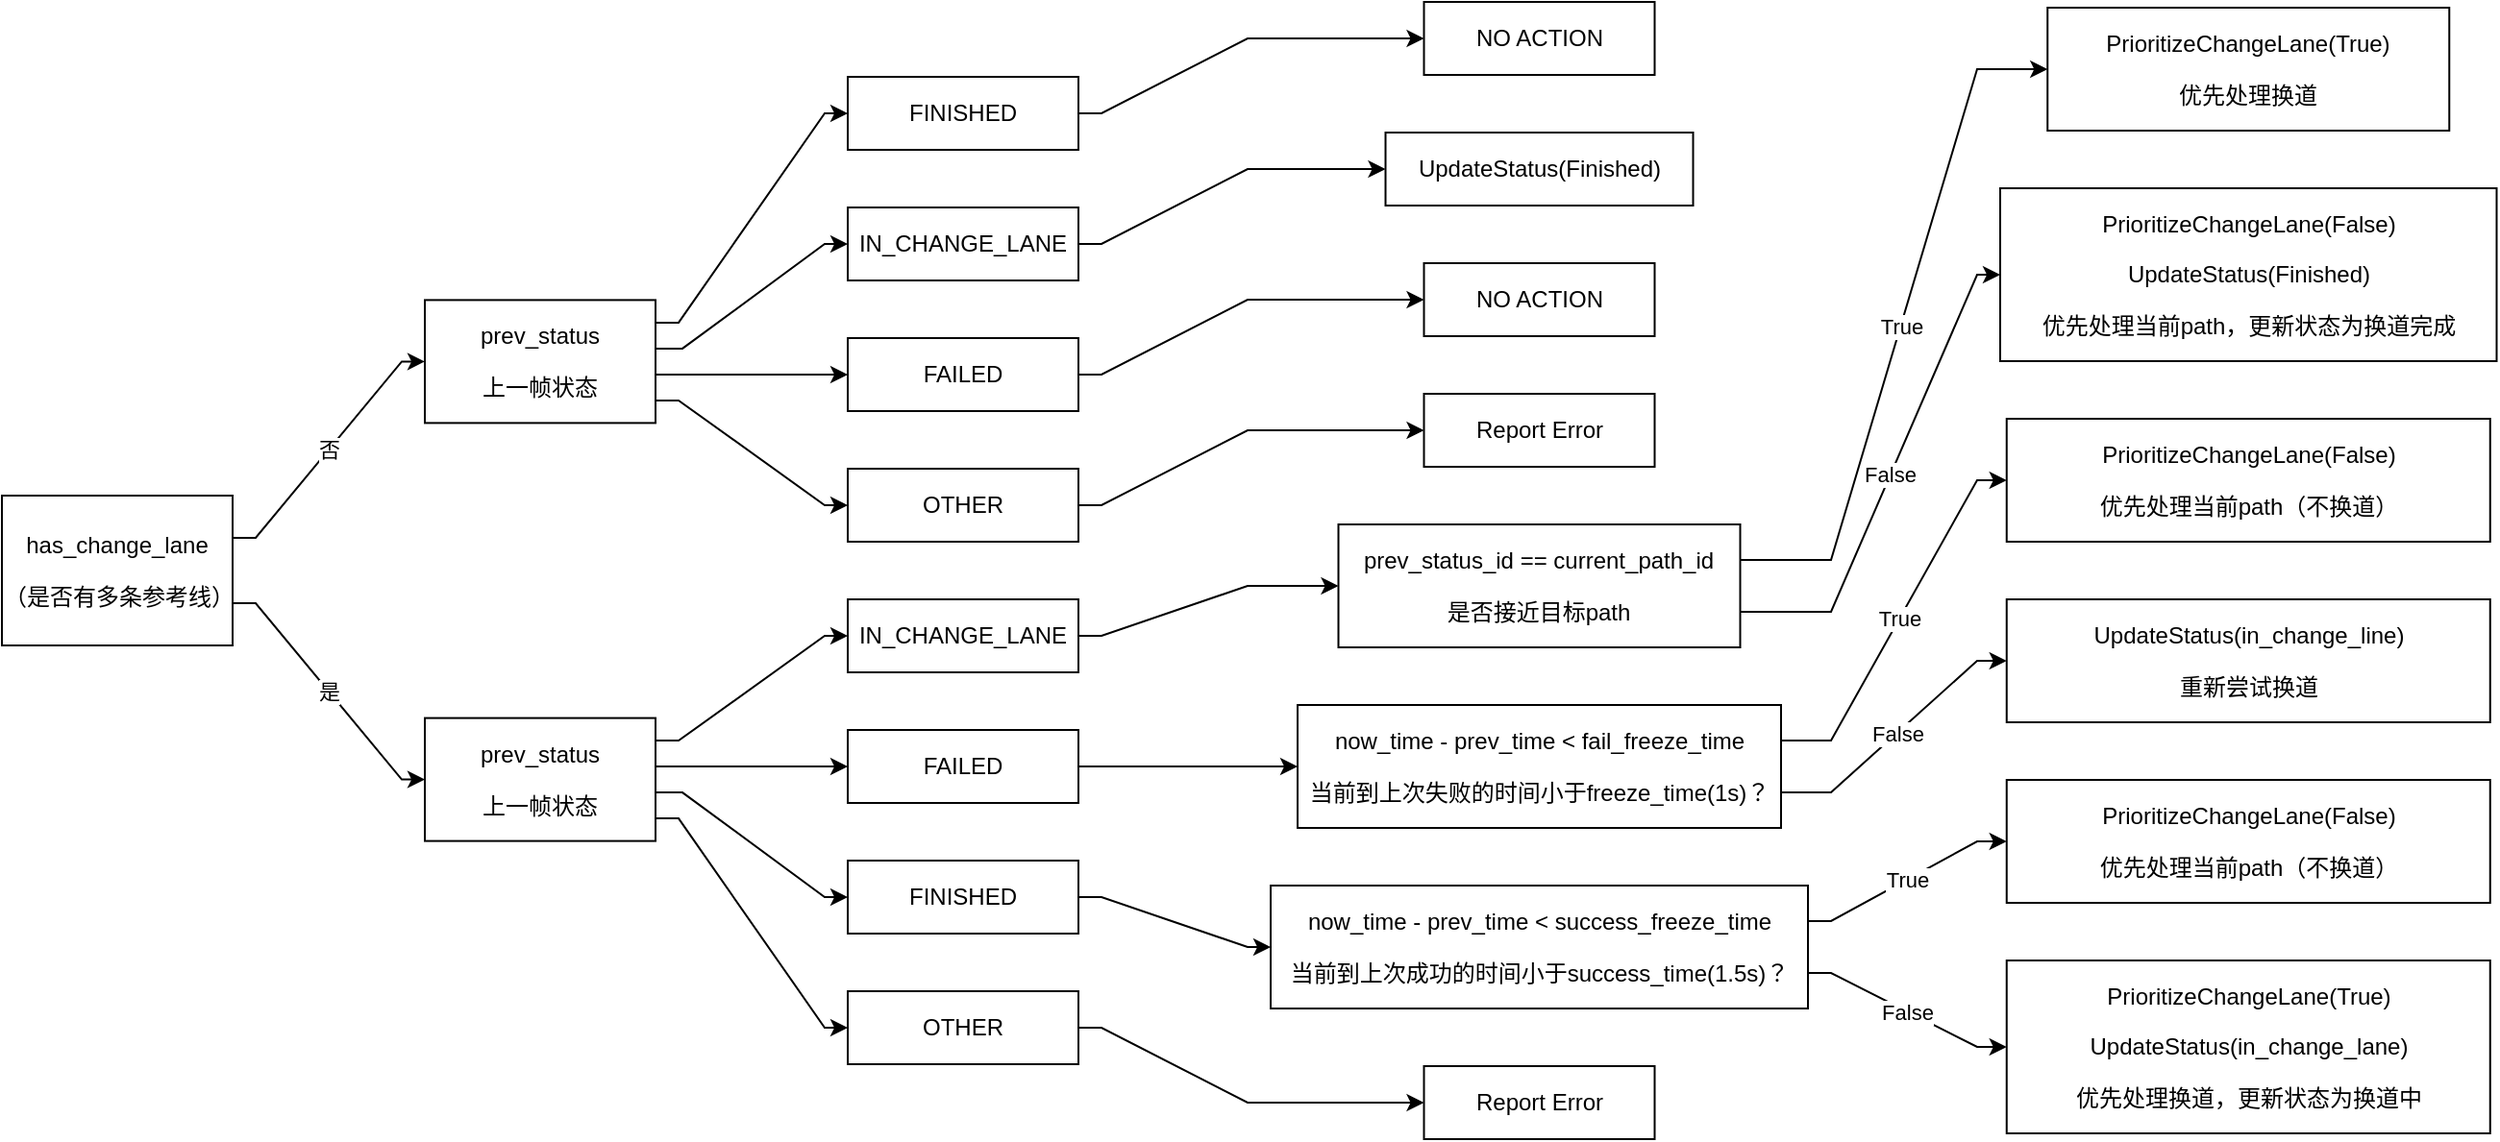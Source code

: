 <mxfile version="14.1.4" type="github">
  <diagram id="CunCGzvaNNiCj6hEN54D" name="Page-1">
    <mxGraphModel dx="774" dy="1148" grid="0" gridSize="10" guides="1" tooltips="1" connect="1" arrows="1" fold="1" page="1" pageScale="1" pageWidth="827" pageHeight="1169" background="none" math="0" shadow="0">
      <root>
        <mxCell id="0" />
        <mxCell id="1" parent="0" />
        <mxCell id="E-WgCWVg2FSw_FKLfw6c-4" value="否" style="edgeStyle=orthogonalEdgeStyle;rounded=0;orthogonalLoop=1;jettySize=auto;html=1;entryX=0;entryY=0.5;entryDx=0;entryDy=0;noEdgeStyle=1;orthogonal=1;" parent="1" source="E-WgCWVg2FSw_FKLfw6c-1" target="E-WgCWVg2FSw_FKLfw6c-2" edge="1">
          <mxGeometry relative="1" as="geometry">
            <Array as="points">
              <mxPoint x="132" y="356" />
              <mxPoint x="208" y="264.2" />
            </Array>
          </mxGeometry>
        </mxCell>
        <mxCell id="E-WgCWVg2FSw_FKLfw6c-5" value="是" style="edgeStyle=orthogonalEdgeStyle;rounded=0;orthogonalLoop=1;jettySize=auto;html=1;entryX=0;entryY=0.5;entryDx=0;entryDy=0;noEdgeStyle=1;orthogonal=1;" parent="1" source="E-WgCWVg2FSw_FKLfw6c-1" target="E-WgCWVg2FSw_FKLfw6c-3" edge="1">
          <mxGeometry relative="1" as="geometry">
            <Array as="points">
              <mxPoint x="132" y="390" />
              <mxPoint x="208" y="481.8" />
            </Array>
          </mxGeometry>
        </mxCell>
        <mxCell id="E-WgCWVg2FSw_FKLfw6c-1" value="&lt;p&gt;has_change_lane&lt;/p&gt;&lt;p&gt;（是否有多条参考线）&lt;/p&gt;" style="rounded=0;whiteSpace=wrap;html=1;" parent="1" vertex="1">
          <mxGeometry y="334" width="120" height="78" as="geometry" />
        </mxCell>
        <mxCell id="E-WgCWVg2FSw_FKLfw6c-10" style="edgeStyle=orthogonalEdgeStyle;rounded=0;orthogonalLoop=1;jettySize=auto;html=1;entryX=0;entryY=0.5;entryDx=0;entryDy=0;noEdgeStyle=1;orthogonal=1;" parent="1" source="E-WgCWVg2FSw_FKLfw6c-2" target="E-WgCWVg2FSw_FKLfw6c-6" edge="1">
          <mxGeometry relative="1" as="geometry">
            <Array as="points">
              <mxPoint x="352" y="243.95" />
              <mxPoint x="428" y="135" />
            </Array>
          </mxGeometry>
        </mxCell>
        <mxCell id="E-WgCWVg2FSw_FKLfw6c-13" style="edgeStyle=orthogonalEdgeStyle;rounded=0;orthogonalLoop=1;jettySize=auto;html=1;entryX=0;entryY=0.5;entryDx=0;entryDy=0;noEdgeStyle=1;orthogonal=1;" parent="1" source="E-WgCWVg2FSw_FKLfw6c-2" target="E-WgCWVg2FSw_FKLfw6c-7" edge="1">
          <mxGeometry relative="1" as="geometry">
            <Array as="points">
              <mxPoint x="354" y="257.45" />
              <mxPoint x="428" y="203" />
            </Array>
          </mxGeometry>
        </mxCell>
        <mxCell id="E-WgCWVg2FSw_FKLfw6c-14" style="edgeStyle=orthogonalEdgeStyle;rounded=0;orthogonalLoop=1;jettySize=auto;html=1;entryX=0;entryY=0.5;entryDx=0;entryDy=0;noEdgeStyle=1;orthogonal=1;" parent="1" source="E-WgCWVg2FSw_FKLfw6c-2" target="E-WgCWVg2FSw_FKLfw6c-8" edge="1">
          <mxGeometry relative="1" as="geometry">
            <Array as="points">
              <mxPoint x="354" y="270.95" />
              <mxPoint x="428" y="271" />
            </Array>
          </mxGeometry>
        </mxCell>
        <mxCell id="E-WgCWVg2FSw_FKLfw6c-15" style="edgeStyle=orthogonalEdgeStyle;rounded=0;orthogonalLoop=1;jettySize=auto;html=1;entryX=0;entryY=0.5;entryDx=0;entryDy=0;noEdgeStyle=1;orthogonal=1;" parent="1" source="E-WgCWVg2FSw_FKLfw6c-2" target="E-WgCWVg2FSw_FKLfw6c-9" edge="1">
          <mxGeometry relative="1" as="geometry">
            <Array as="points">
              <mxPoint x="352" y="284.45" />
              <mxPoint x="428" y="339" />
            </Array>
          </mxGeometry>
        </mxCell>
        <mxCell id="E-WgCWVg2FSw_FKLfw6c-2" value="&lt;p&gt;prev_status&lt;/p&gt;&lt;p&gt;上一帧状态&lt;/p&gt;" style="rounded=0;whiteSpace=wrap;html=1;" parent="1" vertex="1">
          <mxGeometry x="220" y="232.2" width="120" height="64" as="geometry" />
        </mxCell>
        <mxCell id="E-WgCWVg2FSw_FKLfw6c-35" style="edgeStyle=orthogonalEdgeStyle;rounded=0;orthogonalLoop=1;jettySize=auto;html=1;entryX=0;entryY=0.5;entryDx=0;entryDy=0;noEdgeStyle=1;orthogonal=1;" parent="1" source="E-WgCWVg2FSw_FKLfw6c-3" target="E-WgCWVg2FSw_FKLfw6c-24" edge="1">
          <mxGeometry relative="1" as="geometry">
            <Array as="points">
              <mxPoint x="352" y="461.55" />
              <mxPoint x="428" y="407" />
            </Array>
          </mxGeometry>
        </mxCell>
        <mxCell id="E-WgCWVg2FSw_FKLfw6c-36" style="edgeStyle=orthogonalEdgeStyle;rounded=0;orthogonalLoop=1;jettySize=auto;html=1;entryX=0;entryY=0.5;entryDx=0;entryDy=0;noEdgeStyle=1;orthogonal=1;" parent="1" source="E-WgCWVg2FSw_FKLfw6c-3" target="E-WgCWVg2FSw_FKLfw6c-26" edge="1">
          <mxGeometry relative="1" as="geometry">
            <Array as="points">
              <mxPoint x="354" y="475.05" />
              <mxPoint x="428" y="475" />
            </Array>
          </mxGeometry>
        </mxCell>
        <mxCell id="E-WgCWVg2FSw_FKLfw6c-38" style="edgeStyle=orthogonalEdgeStyle;rounded=0;orthogonalLoop=1;jettySize=auto;html=1;entryX=0;entryY=0.5;entryDx=0;entryDy=0;noEdgeStyle=1;orthogonal=1;" parent="1" source="E-WgCWVg2FSw_FKLfw6c-3" target="E-WgCWVg2FSw_FKLfw6c-28" edge="1">
          <mxGeometry relative="1" as="geometry">
            <Array as="points">
              <mxPoint x="354" y="488.55" />
              <mxPoint x="428" y="543" />
            </Array>
          </mxGeometry>
        </mxCell>
        <mxCell id="E-WgCWVg2FSw_FKLfw6c-39" style="edgeStyle=orthogonalEdgeStyle;rounded=0;orthogonalLoop=1;jettySize=auto;html=1;entryX=0;entryY=0.5;entryDx=0;entryDy=0;noEdgeStyle=1;orthogonal=1;" parent="1" source="E-WgCWVg2FSw_FKLfw6c-3" target="E-WgCWVg2FSw_FKLfw6c-30" edge="1">
          <mxGeometry relative="1" as="geometry">
            <Array as="points">
              <mxPoint x="352" y="502.05" />
              <mxPoint x="428" y="611" />
            </Array>
          </mxGeometry>
        </mxCell>
        <mxCell id="E-WgCWVg2FSw_FKLfw6c-3" value="&lt;p&gt;prev_status&lt;br&gt;&lt;/p&gt;&lt;p&gt;上一帧状态&lt;/p&gt;" style="rounded=0;whiteSpace=wrap;html=1;" parent="1" vertex="1">
          <mxGeometry x="220" y="449.8" width="120" height="64" as="geometry" />
        </mxCell>
        <mxCell id="E-WgCWVg2FSw_FKLfw6c-16" style="edgeStyle=orthogonalEdgeStyle;rounded=0;orthogonalLoop=1;jettySize=auto;html=1;entryX=0;entryY=0.5;entryDx=0;entryDy=0;noEdgeStyle=1;orthogonal=1;" parent="1" source="E-WgCWVg2FSw_FKLfw6c-6" target="E-WgCWVg2FSw_FKLfw6c-11" edge="1">
          <mxGeometry relative="1" as="geometry">
            <Array as="points">
              <mxPoint x="572" y="135" />
              <mxPoint x="648" y="96" />
            </Array>
          </mxGeometry>
        </mxCell>
        <mxCell id="E-WgCWVg2FSw_FKLfw6c-6" value="&lt;p&gt;FINISHED&lt;/p&gt;" style="rounded=0;whiteSpace=wrap;html=1;" parent="1" vertex="1">
          <mxGeometry x="440" y="116" width="120" height="38" as="geometry" />
        </mxCell>
        <mxCell id="E-WgCWVg2FSw_FKLfw6c-17" style="edgeStyle=orthogonalEdgeStyle;rounded=0;orthogonalLoop=1;jettySize=auto;html=1;entryX=0;entryY=0.5;entryDx=0;entryDy=0;noEdgeStyle=1;orthogonal=1;" parent="1" source="E-WgCWVg2FSw_FKLfw6c-7" target="E-WgCWVg2FSw_FKLfw6c-12" edge="1">
          <mxGeometry relative="1" as="geometry">
            <Array as="points">
              <mxPoint x="572" y="203" />
              <mxPoint x="648" y="164" />
            </Array>
          </mxGeometry>
        </mxCell>
        <mxCell id="E-WgCWVg2FSw_FKLfw6c-7" value="&lt;p&gt;IN_CHANGE_LANE&lt;/p&gt;" style="rounded=0;whiteSpace=wrap;html=1;" parent="1" vertex="1">
          <mxGeometry x="440" y="184" width="120" height="38" as="geometry" />
        </mxCell>
        <mxCell id="E-WgCWVg2FSw_FKLfw6c-19" style="edgeStyle=orthogonalEdgeStyle;rounded=0;orthogonalLoop=1;jettySize=auto;html=1;entryX=0;entryY=0.5;entryDx=0;entryDy=0;noEdgeStyle=1;orthogonal=1;" parent="1" source="E-WgCWVg2FSw_FKLfw6c-8" target="E-WgCWVg2FSw_FKLfw6c-18" edge="1">
          <mxGeometry relative="1" as="geometry">
            <mxPoint x="546" y="61.0" as="targetPoint" />
            <Array as="points">
              <mxPoint x="572" y="271" />
              <mxPoint x="648" y="232" />
            </Array>
          </mxGeometry>
        </mxCell>
        <mxCell id="E-WgCWVg2FSw_FKLfw6c-8" value="&lt;p&gt;FAILED&lt;/p&gt;" style="rounded=0;whiteSpace=wrap;html=1;" parent="1" vertex="1">
          <mxGeometry x="440" y="252" width="120" height="38" as="geometry" />
        </mxCell>
        <mxCell id="E-WgCWVg2FSw_FKLfw6c-21" style="edgeStyle=orthogonalEdgeStyle;rounded=0;orthogonalLoop=1;jettySize=auto;html=1;noEdgeStyle=1;orthogonal=1;" parent="1" source="E-WgCWVg2FSw_FKLfw6c-9" target="E-WgCWVg2FSw_FKLfw6c-20" edge="1">
          <mxGeometry relative="1" as="geometry">
            <Array as="points">
              <mxPoint x="572" y="339" />
              <mxPoint x="648" y="300" />
            </Array>
          </mxGeometry>
        </mxCell>
        <mxCell id="E-WgCWVg2FSw_FKLfw6c-9" value="&lt;p&gt;OTHER&lt;/p&gt;" style="rounded=0;whiteSpace=wrap;html=1;" parent="1" vertex="1">
          <mxGeometry x="440" y="320" width="120" height="38" as="geometry" />
        </mxCell>
        <mxCell id="E-WgCWVg2FSw_FKLfw6c-11" value="&lt;p&gt;NO ACTION&lt;/p&gt;" style="rounded=0;whiteSpace=wrap;html=1;" parent="1" vertex="1">
          <mxGeometry x="739.75" y="77" width="120" height="38" as="geometry" />
        </mxCell>
        <mxCell id="E-WgCWVg2FSw_FKLfw6c-12" value="&lt;p&gt;UpdateStatus(Finished)&lt;/p&gt;" style="rounded=0;whiteSpace=wrap;html=1;" parent="1" vertex="1">
          <mxGeometry x="719.75" y="145" width="160" height="38" as="geometry" />
        </mxCell>
        <mxCell id="E-WgCWVg2FSw_FKLfw6c-18" value="&lt;p&gt;NO ACTION&lt;/p&gt;" style="rounded=0;whiteSpace=wrap;html=1;" parent="1" vertex="1">
          <mxGeometry x="739.75" y="213" width="120" height="38" as="geometry" />
        </mxCell>
        <mxCell id="E-WgCWVg2FSw_FKLfw6c-20" value="&lt;p&gt;Report Error&lt;/p&gt;" style="rounded=0;whiteSpace=wrap;html=1;" parent="1" vertex="1">
          <mxGeometry x="739.75" y="281" width="120" height="38" as="geometry" />
        </mxCell>
        <mxCell id="E-WgCWVg2FSw_FKLfw6c-23" style="edgeStyle=orthogonalEdgeStyle;rounded=0;orthogonalLoop=1;jettySize=auto;html=1;entryX=0;entryY=0.5;entryDx=0;entryDy=0;noEdgeStyle=1;orthogonal=1;" parent="1" source="E-WgCWVg2FSw_FKLfw6c-24" target="E-WgCWVg2FSw_FKLfw6c-31" edge="1">
          <mxGeometry relative="1" as="geometry">
            <Array as="points">
              <mxPoint x="572" y="407" />
              <mxPoint x="648" y="381" />
            </Array>
          </mxGeometry>
        </mxCell>
        <mxCell id="E-WgCWVg2FSw_FKLfw6c-24" value="&lt;p&gt;IN_CHANGE_LANE&lt;br&gt;&lt;/p&gt;" style="rounded=0;whiteSpace=wrap;html=1;" parent="1" vertex="1">
          <mxGeometry x="440" y="388" width="120" height="38" as="geometry" />
        </mxCell>
        <mxCell id="E-WgCWVg2FSw_FKLfw6c-25" style="edgeStyle=orthogonalEdgeStyle;rounded=0;orthogonalLoop=1;jettySize=auto;html=1;entryX=0;entryY=0.5;entryDx=0;entryDy=0;noEdgeStyle=1;orthogonal=1;" parent="1" source="E-WgCWVg2FSw_FKLfw6c-26" target="E-WgCWVg2FSw_FKLfw6c-32" edge="1">
          <mxGeometry relative="1" as="geometry">
            <Array as="points">
              <mxPoint x="572" y="475" />
              <mxPoint x="648" y="475" />
            </Array>
          </mxGeometry>
        </mxCell>
        <mxCell id="E-WgCWVg2FSw_FKLfw6c-26" value="&lt;p&gt;FAILED&lt;br&gt;&lt;/p&gt;" style="rounded=0;whiteSpace=wrap;html=1;" parent="1" vertex="1">
          <mxGeometry x="440" y="456" width="120" height="38" as="geometry" />
        </mxCell>
        <mxCell id="E-WgCWVg2FSw_FKLfw6c-53" style="edgeStyle=orthogonalEdgeStyle;rounded=0;orthogonalLoop=1;jettySize=auto;html=1;entryX=0;entryY=0.5;entryDx=0;entryDy=0;noEdgeStyle=1;orthogonal=1;" parent="1" source="E-WgCWVg2FSw_FKLfw6c-28" target="E-WgCWVg2FSw_FKLfw6c-52" edge="1">
          <mxGeometry relative="1" as="geometry">
            <Array as="points">
              <mxPoint x="572" y="543" />
              <mxPoint x="648" y="569" />
            </Array>
          </mxGeometry>
        </mxCell>
        <mxCell id="E-WgCWVg2FSw_FKLfw6c-28" value="&lt;p&gt;FINISHED&lt;br&gt;&lt;/p&gt;" style="rounded=0;whiteSpace=wrap;html=1;" parent="1" vertex="1">
          <mxGeometry x="440" y="524" width="120" height="38" as="geometry" />
        </mxCell>
        <mxCell id="E-WgCWVg2FSw_FKLfw6c-29" style="edgeStyle=orthogonalEdgeStyle;rounded=0;orthogonalLoop=1;jettySize=auto;html=1;noEdgeStyle=1;orthogonal=1;" parent="1" source="E-WgCWVg2FSw_FKLfw6c-30" target="E-WgCWVg2FSw_FKLfw6c-34" edge="1">
          <mxGeometry relative="1" as="geometry">
            <Array as="points">
              <mxPoint x="572" y="611" />
              <mxPoint x="648" y="650" />
            </Array>
          </mxGeometry>
        </mxCell>
        <mxCell id="E-WgCWVg2FSw_FKLfw6c-30" value="&lt;p&gt;OTHER&lt;/p&gt;" style="rounded=0;whiteSpace=wrap;html=1;" parent="1" vertex="1">
          <mxGeometry x="440" y="592" width="120" height="38" as="geometry" />
        </mxCell>
        <mxCell id="E-WgCWVg2FSw_FKLfw6c-42" style="edgeStyle=orthogonalEdgeStyle;rounded=0;orthogonalLoop=1;jettySize=auto;html=1;entryX=0;entryY=0.5;entryDx=0;entryDy=0;noEdgeStyle=1;orthogonal=1;" parent="1" source="E-WgCWVg2FSw_FKLfw6c-31" target="E-WgCWVg2FSw_FKLfw6c-40" edge="1">
          <mxGeometry relative="1" as="geometry">
            <Array as="points">
              <mxPoint x="951.5" y="367.5" />
              <mxPoint x="1027.5" y="112" />
            </Array>
          </mxGeometry>
        </mxCell>
        <mxCell id="E-WgCWVg2FSw_FKLfw6c-44" value="True" style="edgeLabel;html=1;align=center;verticalAlign=middle;resizable=0;points=[];" parent="E-WgCWVg2FSw_FKLfw6c-42" vertex="1" connectable="0">
          <mxGeometry width="35" height="17" relative="1" as="geometry">
            <mxPoint x="-17" y="-8" as="offset" />
          </mxGeometry>
        </mxCell>
        <mxCell id="E-WgCWVg2FSw_FKLfw6c-43" value="False" style="edgeStyle=orthogonalEdgeStyle;rounded=0;orthogonalLoop=1;jettySize=auto;html=1;entryX=0;entryY=0.5;entryDx=0;entryDy=0;noEdgeStyle=1;orthogonal=1;" parent="1" source="E-WgCWVg2FSw_FKLfw6c-31" target="E-WgCWVg2FSw_FKLfw6c-41" edge="1">
          <mxGeometry relative="1" as="geometry">
            <Array as="points">
              <mxPoint x="951.5" y="394.5" />
              <mxPoint x="1027.5" y="219" />
            </Array>
          </mxGeometry>
        </mxCell>
        <mxCell id="E-WgCWVg2FSw_FKLfw6c-31" value="&lt;p&gt;prev_status_id == current_path_id&lt;/p&gt;&lt;p&gt;&lt;span&gt;是否接近目标path&lt;/span&gt;&lt;/p&gt;" style="rounded=0;whiteSpace=wrap;html=1;" parent="1" vertex="1">
          <mxGeometry x="695.25" y="349" width="209" height="64" as="geometry" />
        </mxCell>
        <mxCell id="E-WgCWVg2FSw_FKLfw6c-50" value="True" style="edgeStyle=orthogonalEdgeStyle;rounded=0;orthogonalLoop=1;jettySize=auto;html=1;entryX=0;entryY=0.5;entryDx=0;entryDy=0;noEdgeStyle=1;orthogonal=1;" parent="1" source="E-WgCWVg2FSw_FKLfw6c-32" target="E-WgCWVg2FSw_FKLfw6c-48" edge="1">
          <mxGeometry relative="1" as="geometry">
            <Array as="points">
              <mxPoint x="951.5" y="461.5" />
              <mxPoint x="1027.5" y="326" />
            </Array>
          </mxGeometry>
        </mxCell>
        <mxCell id="E-WgCWVg2FSw_FKLfw6c-51" value="False" style="edgeStyle=orthogonalEdgeStyle;rounded=0;orthogonalLoop=1;jettySize=auto;html=1;entryX=0;entryY=0.5;entryDx=0;entryDy=0;noEdgeStyle=1;orthogonal=1;" parent="1" source="E-WgCWVg2FSw_FKLfw6c-32" target="E-WgCWVg2FSw_FKLfw6c-49" edge="1">
          <mxGeometry relative="1" as="geometry">
            <Array as="points">
              <mxPoint x="951.5" y="488.5" />
              <mxPoint x="1027.5" y="420" />
            </Array>
          </mxGeometry>
        </mxCell>
        <mxCell id="E-WgCWVg2FSw_FKLfw6c-32" value="&lt;p&gt;now_time - prev_time &amp;lt; fail_freeze_time&lt;/p&gt;&lt;p&gt;当前到上次失败的时间小于freeze_time(1s)？&lt;/p&gt;" style="rounded=0;whiteSpace=wrap;html=1;" parent="1" vertex="1">
          <mxGeometry x="674" y="443" width="251.5" height="64" as="geometry" />
        </mxCell>
        <mxCell id="E-WgCWVg2FSw_FKLfw6c-34" value="&lt;p&gt;Report Error&lt;/p&gt;" style="rounded=0;whiteSpace=wrap;html=1;" parent="1" vertex="1">
          <mxGeometry x="739.75" y="631" width="120" height="38" as="geometry" />
        </mxCell>
        <mxCell id="E-WgCWVg2FSw_FKLfw6c-40" value="&lt;p&gt;PrioritizeChangeLane(True)&lt;br&gt;&lt;/p&gt;&lt;p&gt;优先处理换道&lt;/p&gt;" style="rounded=0;whiteSpace=wrap;html=1;" parent="1" vertex="1">
          <mxGeometry x="1064.125" y="80" width="209" height="64" as="geometry" />
        </mxCell>
        <mxCell id="E-WgCWVg2FSw_FKLfw6c-41" value="&lt;p&gt;PrioritizeChangeLane(False)&lt;br&gt;&lt;/p&gt;&lt;p&gt;UpdateStatus(Finished)&lt;br&gt;&lt;/p&gt;&lt;p&gt;优先处理当前path，更新状态为换道完成&lt;/p&gt;" style="rounded=0;whiteSpace=wrap;html=1;" parent="1" vertex="1">
          <mxGeometry x="1039.5" y="174" width="258.25" height="90" as="geometry" />
        </mxCell>
        <mxCell id="E-WgCWVg2FSw_FKLfw6c-48" value="&lt;p&gt;PrioritizeChangeLane(False)&lt;br&gt;&lt;/p&gt;&lt;p&gt;优先处理当前path（不换道）&lt;/p&gt;" style="rounded=0;whiteSpace=wrap;html=1;" parent="1" vertex="1">
          <mxGeometry x="1042.875" y="294" width="251.5" height="64" as="geometry" />
        </mxCell>
        <mxCell id="E-WgCWVg2FSw_FKLfw6c-49" value="&lt;p&gt;UpdateStatus(in_change_line)&lt;/p&gt;&lt;p&gt;重新尝试换道&lt;/p&gt;" style="rounded=0;whiteSpace=wrap;html=1;" parent="1" vertex="1">
          <mxGeometry x="1042.875" y="388" width="251.5" height="64" as="geometry" />
        </mxCell>
        <mxCell id="E-WgCWVg2FSw_FKLfw6c-56" value="True" style="edgeStyle=orthogonalEdgeStyle;rounded=0;orthogonalLoop=1;jettySize=auto;html=1;entryX=0;entryY=0.5;entryDx=0;entryDy=0;noEdgeStyle=1;orthogonal=1;" parent="1" source="E-WgCWVg2FSw_FKLfw6c-52" target="E-WgCWVg2FSw_FKLfw6c-55" edge="1">
          <mxGeometry relative="1" as="geometry">
            <Array as="points">
              <mxPoint x="951.5" y="555.5" />
              <mxPoint x="1027.5" y="514" />
            </Array>
          </mxGeometry>
        </mxCell>
        <mxCell id="E-WgCWVg2FSw_FKLfw6c-59" value="False" style="edgeStyle=orthogonalEdgeStyle;rounded=0;orthogonalLoop=1;jettySize=auto;html=1;entryX=0;entryY=0.5;entryDx=0;entryDy=0;noEdgeStyle=1;orthogonal=1;" parent="1" source="E-WgCWVg2FSw_FKLfw6c-52" target="E-WgCWVg2FSw_FKLfw6c-58" edge="1">
          <mxGeometry relative="1" as="geometry">
            <Array as="points">
              <mxPoint x="951.5" y="582.5" />
              <mxPoint x="1027.5" y="621" />
            </Array>
          </mxGeometry>
        </mxCell>
        <mxCell id="E-WgCWVg2FSw_FKLfw6c-52" value="&lt;p&gt;now_time - prev_time &amp;lt; success_freeze_time&lt;/p&gt;&lt;p&gt;当前到上次成功的时间小于success_time(1.5s)？&lt;br&gt;&lt;/p&gt;" style="rounded=0;whiteSpace=wrap;html=1;" parent="1" vertex="1">
          <mxGeometry x="660" y="537" width="279.5" height="64" as="geometry" />
        </mxCell>
        <mxCell id="E-WgCWVg2FSw_FKLfw6c-55" value="&lt;p&gt;PrioritizeChangeLane(False)&lt;br&gt;&lt;/p&gt;&lt;p&gt;优先处理当前path（不换道）&lt;/p&gt;" style="rounded=0;whiteSpace=wrap;html=1;" parent="1" vertex="1">
          <mxGeometry x="1042.875" y="482" width="251.5" height="64" as="geometry" />
        </mxCell>
        <mxCell id="E-WgCWVg2FSw_FKLfw6c-58" value="&lt;p&gt;PrioritizeChangeLane(True)&lt;br&gt;&lt;/p&gt;&lt;p&gt;UpdateStatus(in_change_lane)&lt;br&gt;&lt;/p&gt;&lt;p&gt;优先处理换道，更新状态为换道中&lt;/p&gt;" style="rounded=0;whiteSpace=wrap;html=1;" parent="1" vertex="1">
          <mxGeometry x="1042.875" y="576" width="251.5" height="90" as="geometry" />
        </mxCell>
      </root>
    </mxGraphModel>
  </diagram>
</mxfile>
